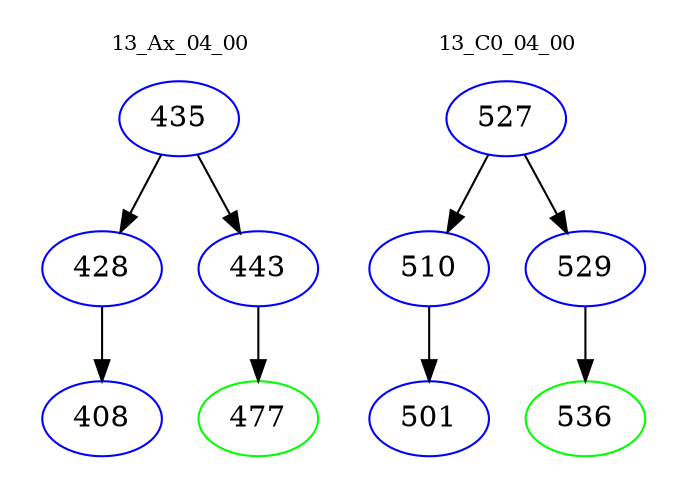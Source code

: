 digraph{
subgraph cluster_0 {
color = white
label = "13_Ax_04_00";
fontsize=10;
T0_435 [label="435", color="blue"]
T0_435 -> T0_428 [color="black"]
T0_428 [label="428", color="blue"]
T0_428 -> T0_408 [color="black"]
T0_408 [label="408", color="blue"]
T0_435 -> T0_443 [color="black"]
T0_443 [label="443", color="blue"]
T0_443 -> T0_477 [color="black"]
T0_477 [label="477", color="green"]
}
subgraph cluster_1 {
color = white
label = "13_C0_04_00";
fontsize=10;
T1_527 [label="527", color="blue"]
T1_527 -> T1_510 [color="black"]
T1_510 [label="510", color="blue"]
T1_510 -> T1_501 [color="black"]
T1_501 [label="501", color="blue"]
T1_527 -> T1_529 [color="black"]
T1_529 [label="529", color="blue"]
T1_529 -> T1_536 [color="black"]
T1_536 [label="536", color="green"]
}
}
